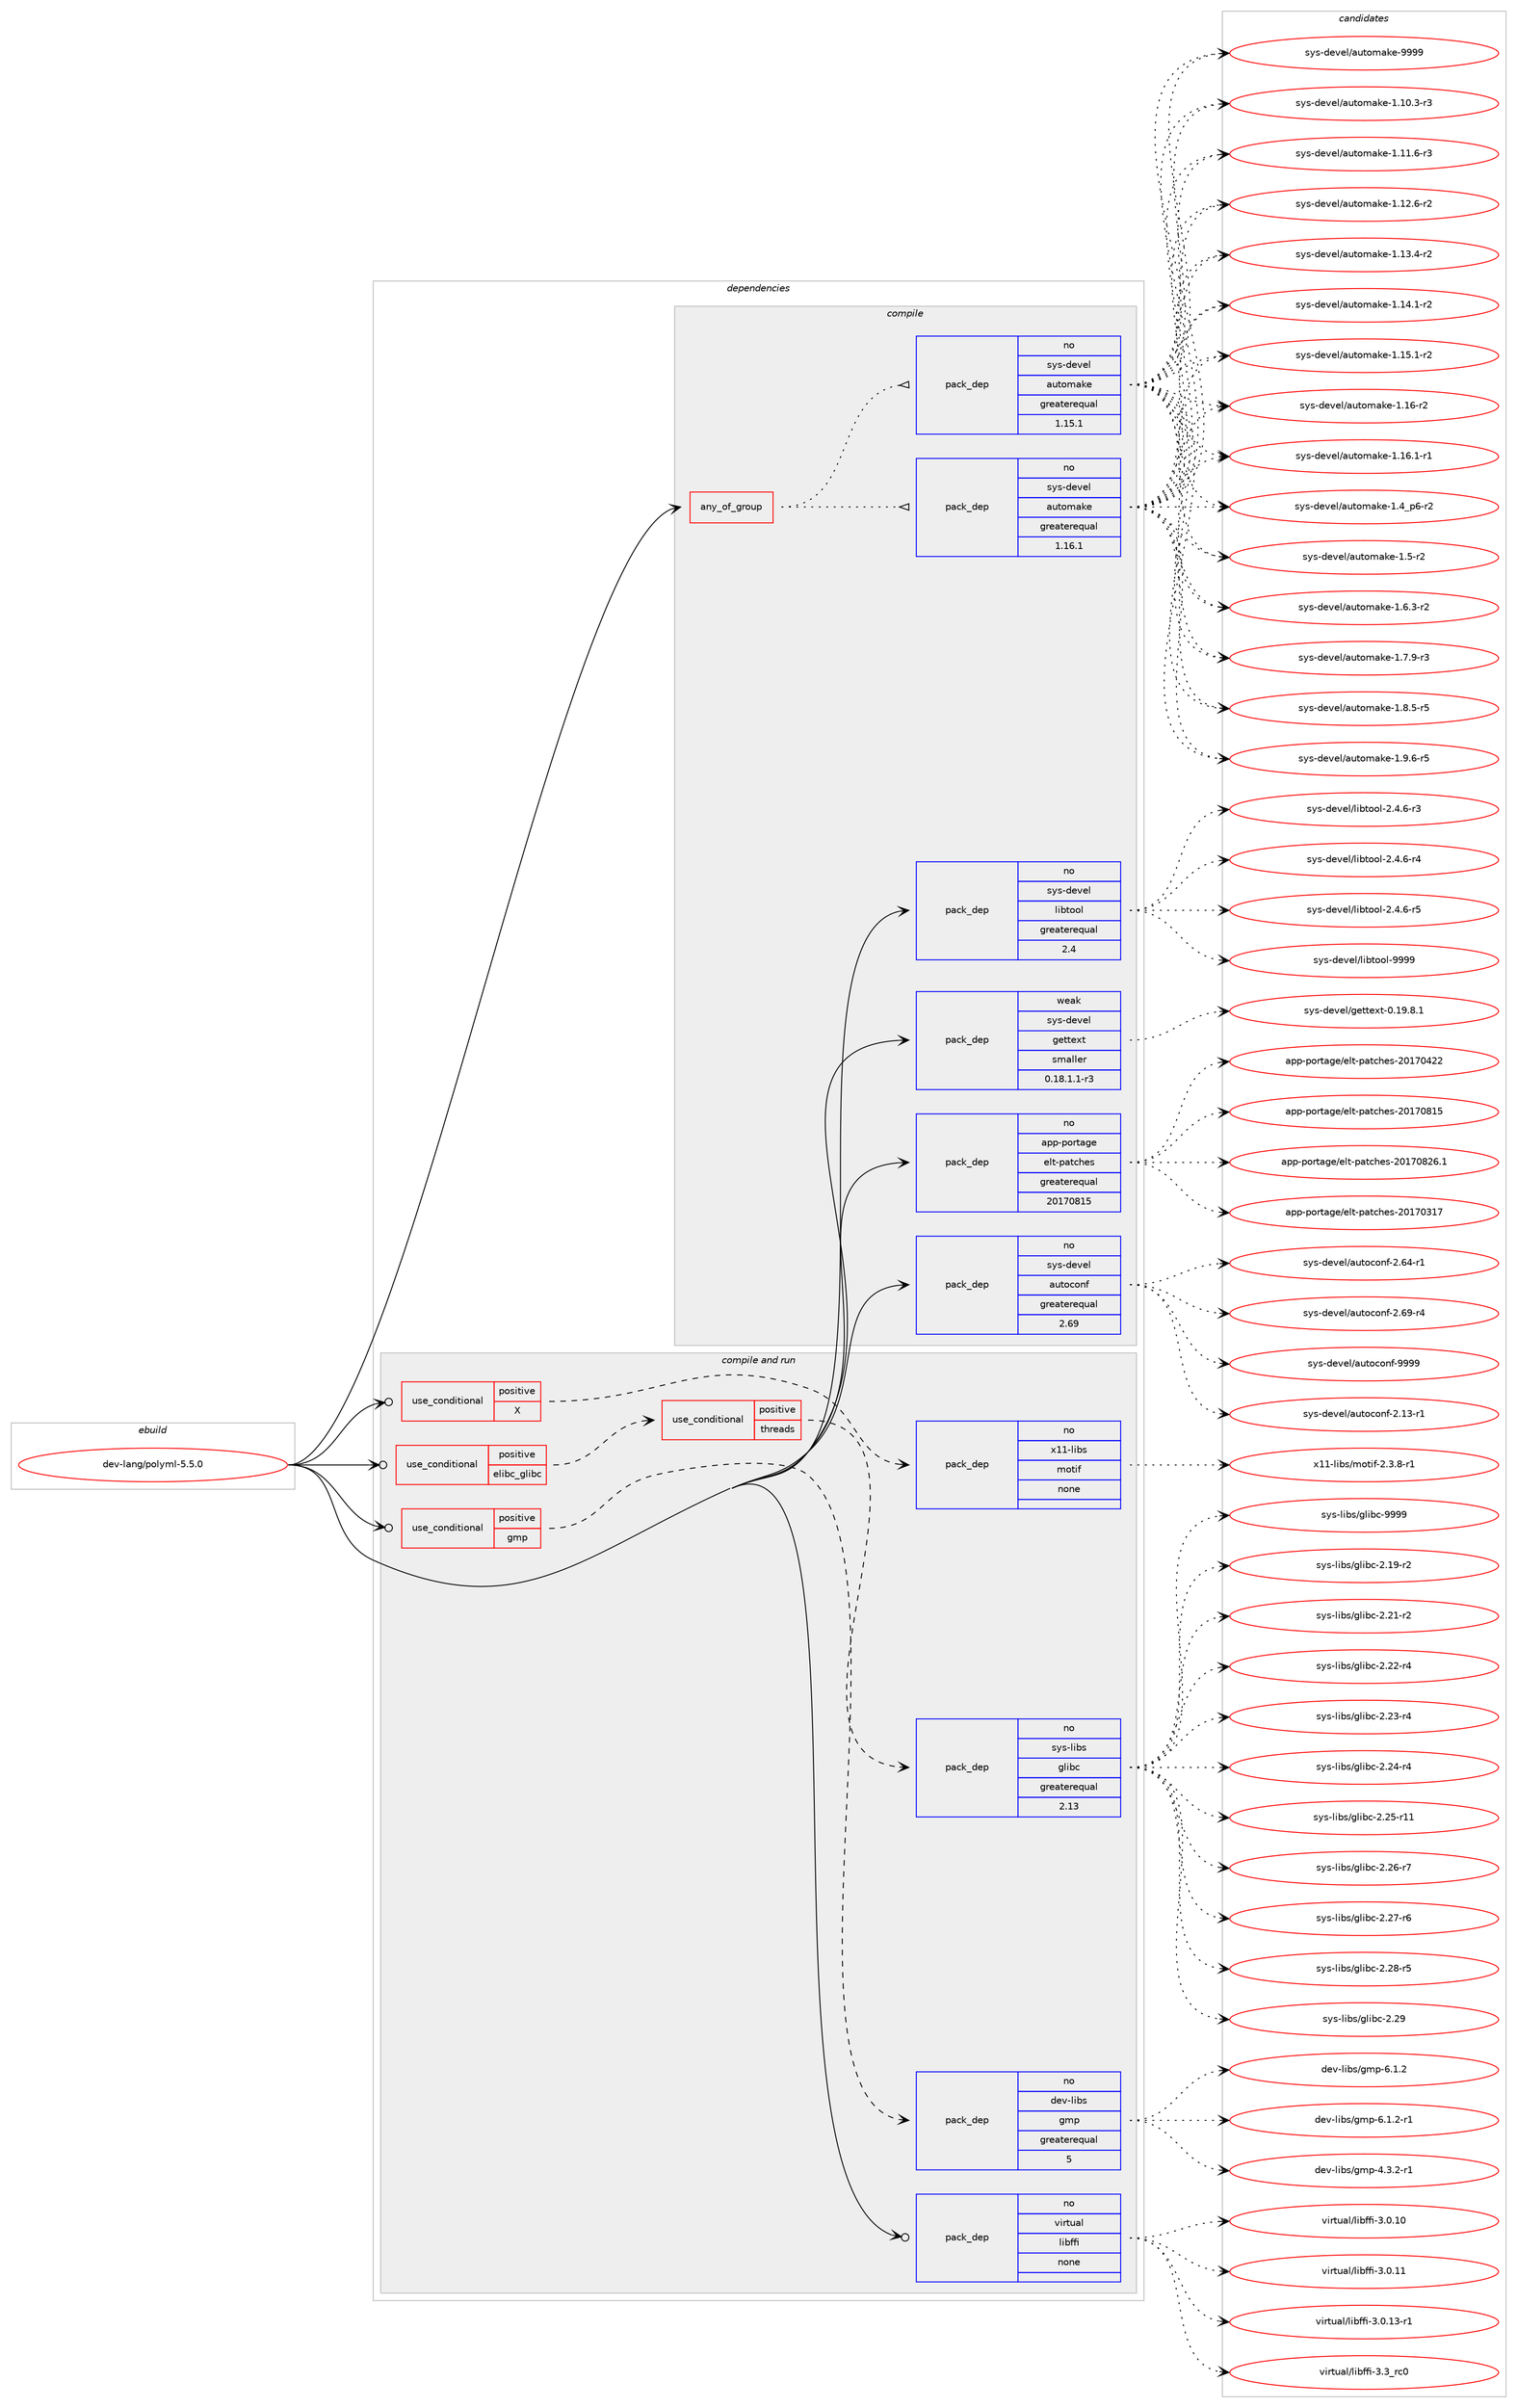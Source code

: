 digraph prolog {

# *************
# Graph options
# *************

newrank=true;
concentrate=true;
compound=true;
graph [rankdir=LR,fontname=Helvetica,fontsize=10,ranksep=1.5];#, ranksep=2.5, nodesep=0.2];
edge  [arrowhead=vee];
node  [fontname=Helvetica,fontsize=10];

# **********
# The ebuild
# **********

subgraph cluster_leftcol {
color=gray;
rank=same;
label=<<i>ebuild</i>>;
id [label="dev-lang/polyml-5.5.0", color=red, width=4, href="../dev-lang/polyml-5.5.0.svg"];
}

# ****************
# The dependencies
# ****************

subgraph cluster_midcol {
color=gray;
label=<<i>dependencies</i>>;
subgraph cluster_compile {
fillcolor="#eeeeee";
style=filled;
label=<<i>compile</i>>;
subgraph any22012 {
dependency1361422 [label=<<TABLE BORDER="0" CELLBORDER="1" CELLSPACING="0" CELLPADDING="4"><TR><TD CELLPADDING="10">any_of_group</TD></TR></TABLE>>, shape=none, color=red];subgraph pack974340 {
dependency1361423 [label=<<TABLE BORDER="0" CELLBORDER="1" CELLSPACING="0" CELLPADDING="4" WIDTH="220"><TR><TD ROWSPAN="6" CELLPADDING="30">pack_dep</TD></TR><TR><TD WIDTH="110">no</TD></TR><TR><TD>sys-devel</TD></TR><TR><TD>automake</TD></TR><TR><TD>greaterequal</TD></TR><TR><TD>1.16.1</TD></TR></TABLE>>, shape=none, color=blue];
}
dependency1361422:e -> dependency1361423:w [weight=20,style="dotted",arrowhead="oinv"];
subgraph pack974341 {
dependency1361424 [label=<<TABLE BORDER="0" CELLBORDER="1" CELLSPACING="0" CELLPADDING="4" WIDTH="220"><TR><TD ROWSPAN="6" CELLPADDING="30">pack_dep</TD></TR><TR><TD WIDTH="110">no</TD></TR><TR><TD>sys-devel</TD></TR><TR><TD>automake</TD></TR><TR><TD>greaterequal</TD></TR><TR><TD>1.15.1</TD></TR></TABLE>>, shape=none, color=blue];
}
dependency1361422:e -> dependency1361424:w [weight=20,style="dotted",arrowhead="oinv"];
}
id:e -> dependency1361422:w [weight=20,style="solid",arrowhead="vee"];
subgraph pack974342 {
dependency1361425 [label=<<TABLE BORDER="0" CELLBORDER="1" CELLSPACING="0" CELLPADDING="4" WIDTH="220"><TR><TD ROWSPAN="6" CELLPADDING="30">pack_dep</TD></TR><TR><TD WIDTH="110">no</TD></TR><TR><TD>app-portage</TD></TR><TR><TD>elt-patches</TD></TR><TR><TD>greaterequal</TD></TR><TR><TD>20170815</TD></TR></TABLE>>, shape=none, color=blue];
}
id:e -> dependency1361425:w [weight=20,style="solid",arrowhead="vee"];
subgraph pack974343 {
dependency1361426 [label=<<TABLE BORDER="0" CELLBORDER="1" CELLSPACING="0" CELLPADDING="4" WIDTH="220"><TR><TD ROWSPAN="6" CELLPADDING="30">pack_dep</TD></TR><TR><TD WIDTH="110">no</TD></TR><TR><TD>sys-devel</TD></TR><TR><TD>autoconf</TD></TR><TR><TD>greaterequal</TD></TR><TR><TD>2.69</TD></TR></TABLE>>, shape=none, color=blue];
}
id:e -> dependency1361426:w [weight=20,style="solid",arrowhead="vee"];
subgraph pack974344 {
dependency1361427 [label=<<TABLE BORDER="0" CELLBORDER="1" CELLSPACING="0" CELLPADDING="4" WIDTH="220"><TR><TD ROWSPAN="6" CELLPADDING="30">pack_dep</TD></TR><TR><TD WIDTH="110">no</TD></TR><TR><TD>sys-devel</TD></TR><TR><TD>libtool</TD></TR><TR><TD>greaterequal</TD></TR><TR><TD>2.4</TD></TR></TABLE>>, shape=none, color=blue];
}
id:e -> dependency1361427:w [weight=20,style="solid",arrowhead="vee"];
subgraph pack974345 {
dependency1361428 [label=<<TABLE BORDER="0" CELLBORDER="1" CELLSPACING="0" CELLPADDING="4" WIDTH="220"><TR><TD ROWSPAN="6" CELLPADDING="30">pack_dep</TD></TR><TR><TD WIDTH="110">weak</TD></TR><TR><TD>sys-devel</TD></TR><TR><TD>gettext</TD></TR><TR><TD>smaller</TD></TR><TR><TD>0.18.1.1-r3</TD></TR></TABLE>>, shape=none, color=blue];
}
id:e -> dependency1361428:w [weight=20,style="solid",arrowhead="vee"];
}
subgraph cluster_compileandrun {
fillcolor="#eeeeee";
style=filled;
label=<<i>compile and run</i>>;
subgraph cond364518 {
dependency1361429 [label=<<TABLE BORDER="0" CELLBORDER="1" CELLSPACING="0" CELLPADDING="4"><TR><TD ROWSPAN="3" CELLPADDING="10">use_conditional</TD></TR><TR><TD>positive</TD></TR><TR><TD>X</TD></TR></TABLE>>, shape=none, color=red];
subgraph pack974346 {
dependency1361430 [label=<<TABLE BORDER="0" CELLBORDER="1" CELLSPACING="0" CELLPADDING="4" WIDTH="220"><TR><TD ROWSPAN="6" CELLPADDING="30">pack_dep</TD></TR><TR><TD WIDTH="110">no</TD></TR><TR><TD>x11-libs</TD></TR><TR><TD>motif</TD></TR><TR><TD>none</TD></TR><TR><TD></TD></TR></TABLE>>, shape=none, color=blue];
}
dependency1361429:e -> dependency1361430:w [weight=20,style="dashed",arrowhead="vee"];
}
id:e -> dependency1361429:w [weight=20,style="solid",arrowhead="odotvee"];
subgraph cond364519 {
dependency1361431 [label=<<TABLE BORDER="0" CELLBORDER="1" CELLSPACING="0" CELLPADDING="4"><TR><TD ROWSPAN="3" CELLPADDING="10">use_conditional</TD></TR><TR><TD>positive</TD></TR><TR><TD>elibc_glibc</TD></TR></TABLE>>, shape=none, color=red];
subgraph cond364520 {
dependency1361432 [label=<<TABLE BORDER="0" CELLBORDER="1" CELLSPACING="0" CELLPADDING="4"><TR><TD ROWSPAN="3" CELLPADDING="10">use_conditional</TD></TR><TR><TD>positive</TD></TR><TR><TD>threads</TD></TR></TABLE>>, shape=none, color=red];
subgraph pack974347 {
dependency1361433 [label=<<TABLE BORDER="0" CELLBORDER="1" CELLSPACING="0" CELLPADDING="4" WIDTH="220"><TR><TD ROWSPAN="6" CELLPADDING="30">pack_dep</TD></TR><TR><TD WIDTH="110">no</TD></TR><TR><TD>sys-libs</TD></TR><TR><TD>glibc</TD></TR><TR><TD>greaterequal</TD></TR><TR><TD>2.13</TD></TR></TABLE>>, shape=none, color=blue];
}
dependency1361432:e -> dependency1361433:w [weight=20,style="dashed",arrowhead="vee"];
}
dependency1361431:e -> dependency1361432:w [weight=20,style="dashed",arrowhead="vee"];
}
id:e -> dependency1361431:w [weight=20,style="solid",arrowhead="odotvee"];
subgraph cond364521 {
dependency1361434 [label=<<TABLE BORDER="0" CELLBORDER="1" CELLSPACING="0" CELLPADDING="4"><TR><TD ROWSPAN="3" CELLPADDING="10">use_conditional</TD></TR><TR><TD>positive</TD></TR><TR><TD>gmp</TD></TR></TABLE>>, shape=none, color=red];
subgraph pack974348 {
dependency1361435 [label=<<TABLE BORDER="0" CELLBORDER="1" CELLSPACING="0" CELLPADDING="4" WIDTH="220"><TR><TD ROWSPAN="6" CELLPADDING="30">pack_dep</TD></TR><TR><TD WIDTH="110">no</TD></TR><TR><TD>dev-libs</TD></TR><TR><TD>gmp</TD></TR><TR><TD>greaterequal</TD></TR><TR><TD>5</TD></TR></TABLE>>, shape=none, color=blue];
}
dependency1361434:e -> dependency1361435:w [weight=20,style="dashed",arrowhead="vee"];
}
id:e -> dependency1361434:w [weight=20,style="solid",arrowhead="odotvee"];
subgraph pack974349 {
dependency1361436 [label=<<TABLE BORDER="0" CELLBORDER="1" CELLSPACING="0" CELLPADDING="4" WIDTH="220"><TR><TD ROWSPAN="6" CELLPADDING="30">pack_dep</TD></TR><TR><TD WIDTH="110">no</TD></TR><TR><TD>virtual</TD></TR><TR><TD>libffi</TD></TR><TR><TD>none</TD></TR><TR><TD></TD></TR></TABLE>>, shape=none, color=blue];
}
id:e -> dependency1361436:w [weight=20,style="solid",arrowhead="odotvee"];
}
subgraph cluster_run {
fillcolor="#eeeeee";
style=filled;
label=<<i>run</i>>;
}
}

# **************
# The candidates
# **************

subgraph cluster_choices {
rank=same;
color=gray;
label=<<i>candidates</i>>;

subgraph choice974340 {
color=black;
nodesep=1;
choice11512111545100101118101108479711711611110997107101454946494846514511451 [label="sys-devel/automake-1.10.3-r3", color=red, width=4,href="../sys-devel/automake-1.10.3-r3.svg"];
choice11512111545100101118101108479711711611110997107101454946494946544511451 [label="sys-devel/automake-1.11.6-r3", color=red, width=4,href="../sys-devel/automake-1.11.6-r3.svg"];
choice11512111545100101118101108479711711611110997107101454946495046544511450 [label="sys-devel/automake-1.12.6-r2", color=red, width=4,href="../sys-devel/automake-1.12.6-r2.svg"];
choice11512111545100101118101108479711711611110997107101454946495146524511450 [label="sys-devel/automake-1.13.4-r2", color=red, width=4,href="../sys-devel/automake-1.13.4-r2.svg"];
choice11512111545100101118101108479711711611110997107101454946495246494511450 [label="sys-devel/automake-1.14.1-r2", color=red, width=4,href="../sys-devel/automake-1.14.1-r2.svg"];
choice11512111545100101118101108479711711611110997107101454946495346494511450 [label="sys-devel/automake-1.15.1-r2", color=red, width=4,href="../sys-devel/automake-1.15.1-r2.svg"];
choice1151211154510010111810110847971171161111099710710145494649544511450 [label="sys-devel/automake-1.16-r2", color=red, width=4,href="../sys-devel/automake-1.16-r2.svg"];
choice11512111545100101118101108479711711611110997107101454946495446494511449 [label="sys-devel/automake-1.16.1-r1", color=red, width=4,href="../sys-devel/automake-1.16.1-r1.svg"];
choice115121115451001011181011084797117116111109971071014549465295112544511450 [label="sys-devel/automake-1.4_p6-r2", color=red, width=4,href="../sys-devel/automake-1.4_p6-r2.svg"];
choice11512111545100101118101108479711711611110997107101454946534511450 [label="sys-devel/automake-1.5-r2", color=red, width=4,href="../sys-devel/automake-1.5-r2.svg"];
choice115121115451001011181011084797117116111109971071014549465446514511450 [label="sys-devel/automake-1.6.3-r2", color=red, width=4,href="../sys-devel/automake-1.6.3-r2.svg"];
choice115121115451001011181011084797117116111109971071014549465546574511451 [label="sys-devel/automake-1.7.9-r3", color=red, width=4,href="../sys-devel/automake-1.7.9-r3.svg"];
choice115121115451001011181011084797117116111109971071014549465646534511453 [label="sys-devel/automake-1.8.5-r5", color=red, width=4,href="../sys-devel/automake-1.8.5-r5.svg"];
choice115121115451001011181011084797117116111109971071014549465746544511453 [label="sys-devel/automake-1.9.6-r5", color=red, width=4,href="../sys-devel/automake-1.9.6-r5.svg"];
choice115121115451001011181011084797117116111109971071014557575757 [label="sys-devel/automake-9999", color=red, width=4,href="../sys-devel/automake-9999.svg"];
dependency1361423:e -> choice11512111545100101118101108479711711611110997107101454946494846514511451:w [style=dotted,weight="100"];
dependency1361423:e -> choice11512111545100101118101108479711711611110997107101454946494946544511451:w [style=dotted,weight="100"];
dependency1361423:e -> choice11512111545100101118101108479711711611110997107101454946495046544511450:w [style=dotted,weight="100"];
dependency1361423:e -> choice11512111545100101118101108479711711611110997107101454946495146524511450:w [style=dotted,weight="100"];
dependency1361423:e -> choice11512111545100101118101108479711711611110997107101454946495246494511450:w [style=dotted,weight="100"];
dependency1361423:e -> choice11512111545100101118101108479711711611110997107101454946495346494511450:w [style=dotted,weight="100"];
dependency1361423:e -> choice1151211154510010111810110847971171161111099710710145494649544511450:w [style=dotted,weight="100"];
dependency1361423:e -> choice11512111545100101118101108479711711611110997107101454946495446494511449:w [style=dotted,weight="100"];
dependency1361423:e -> choice115121115451001011181011084797117116111109971071014549465295112544511450:w [style=dotted,weight="100"];
dependency1361423:e -> choice11512111545100101118101108479711711611110997107101454946534511450:w [style=dotted,weight="100"];
dependency1361423:e -> choice115121115451001011181011084797117116111109971071014549465446514511450:w [style=dotted,weight="100"];
dependency1361423:e -> choice115121115451001011181011084797117116111109971071014549465546574511451:w [style=dotted,weight="100"];
dependency1361423:e -> choice115121115451001011181011084797117116111109971071014549465646534511453:w [style=dotted,weight="100"];
dependency1361423:e -> choice115121115451001011181011084797117116111109971071014549465746544511453:w [style=dotted,weight="100"];
dependency1361423:e -> choice115121115451001011181011084797117116111109971071014557575757:w [style=dotted,weight="100"];
}
subgraph choice974341 {
color=black;
nodesep=1;
choice11512111545100101118101108479711711611110997107101454946494846514511451 [label="sys-devel/automake-1.10.3-r3", color=red, width=4,href="../sys-devel/automake-1.10.3-r3.svg"];
choice11512111545100101118101108479711711611110997107101454946494946544511451 [label="sys-devel/automake-1.11.6-r3", color=red, width=4,href="../sys-devel/automake-1.11.6-r3.svg"];
choice11512111545100101118101108479711711611110997107101454946495046544511450 [label="sys-devel/automake-1.12.6-r2", color=red, width=4,href="../sys-devel/automake-1.12.6-r2.svg"];
choice11512111545100101118101108479711711611110997107101454946495146524511450 [label="sys-devel/automake-1.13.4-r2", color=red, width=4,href="../sys-devel/automake-1.13.4-r2.svg"];
choice11512111545100101118101108479711711611110997107101454946495246494511450 [label="sys-devel/automake-1.14.1-r2", color=red, width=4,href="../sys-devel/automake-1.14.1-r2.svg"];
choice11512111545100101118101108479711711611110997107101454946495346494511450 [label="sys-devel/automake-1.15.1-r2", color=red, width=4,href="../sys-devel/automake-1.15.1-r2.svg"];
choice1151211154510010111810110847971171161111099710710145494649544511450 [label="sys-devel/automake-1.16-r2", color=red, width=4,href="../sys-devel/automake-1.16-r2.svg"];
choice11512111545100101118101108479711711611110997107101454946495446494511449 [label="sys-devel/automake-1.16.1-r1", color=red, width=4,href="../sys-devel/automake-1.16.1-r1.svg"];
choice115121115451001011181011084797117116111109971071014549465295112544511450 [label="sys-devel/automake-1.4_p6-r2", color=red, width=4,href="../sys-devel/automake-1.4_p6-r2.svg"];
choice11512111545100101118101108479711711611110997107101454946534511450 [label="sys-devel/automake-1.5-r2", color=red, width=4,href="../sys-devel/automake-1.5-r2.svg"];
choice115121115451001011181011084797117116111109971071014549465446514511450 [label="sys-devel/automake-1.6.3-r2", color=red, width=4,href="../sys-devel/automake-1.6.3-r2.svg"];
choice115121115451001011181011084797117116111109971071014549465546574511451 [label="sys-devel/automake-1.7.9-r3", color=red, width=4,href="../sys-devel/automake-1.7.9-r3.svg"];
choice115121115451001011181011084797117116111109971071014549465646534511453 [label="sys-devel/automake-1.8.5-r5", color=red, width=4,href="../sys-devel/automake-1.8.5-r5.svg"];
choice115121115451001011181011084797117116111109971071014549465746544511453 [label="sys-devel/automake-1.9.6-r5", color=red, width=4,href="../sys-devel/automake-1.9.6-r5.svg"];
choice115121115451001011181011084797117116111109971071014557575757 [label="sys-devel/automake-9999", color=red, width=4,href="../sys-devel/automake-9999.svg"];
dependency1361424:e -> choice11512111545100101118101108479711711611110997107101454946494846514511451:w [style=dotted,weight="100"];
dependency1361424:e -> choice11512111545100101118101108479711711611110997107101454946494946544511451:w [style=dotted,weight="100"];
dependency1361424:e -> choice11512111545100101118101108479711711611110997107101454946495046544511450:w [style=dotted,weight="100"];
dependency1361424:e -> choice11512111545100101118101108479711711611110997107101454946495146524511450:w [style=dotted,weight="100"];
dependency1361424:e -> choice11512111545100101118101108479711711611110997107101454946495246494511450:w [style=dotted,weight="100"];
dependency1361424:e -> choice11512111545100101118101108479711711611110997107101454946495346494511450:w [style=dotted,weight="100"];
dependency1361424:e -> choice1151211154510010111810110847971171161111099710710145494649544511450:w [style=dotted,weight="100"];
dependency1361424:e -> choice11512111545100101118101108479711711611110997107101454946495446494511449:w [style=dotted,weight="100"];
dependency1361424:e -> choice115121115451001011181011084797117116111109971071014549465295112544511450:w [style=dotted,weight="100"];
dependency1361424:e -> choice11512111545100101118101108479711711611110997107101454946534511450:w [style=dotted,weight="100"];
dependency1361424:e -> choice115121115451001011181011084797117116111109971071014549465446514511450:w [style=dotted,weight="100"];
dependency1361424:e -> choice115121115451001011181011084797117116111109971071014549465546574511451:w [style=dotted,weight="100"];
dependency1361424:e -> choice115121115451001011181011084797117116111109971071014549465646534511453:w [style=dotted,weight="100"];
dependency1361424:e -> choice115121115451001011181011084797117116111109971071014549465746544511453:w [style=dotted,weight="100"];
dependency1361424:e -> choice115121115451001011181011084797117116111109971071014557575757:w [style=dotted,weight="100"];
}
subgraph choice974342 {
color=black;
nodesep=1;
choice97112112451121111141169710310147101108116451129711699104101115455048495548514955 [label="app-portage/elt-patches-20170317", color=red, width=4,href="../app-portage/elt-patches-20170317.svg"];
choice97112112451121111141169710310147101108116451129711699104101115455048495548525050 [label="app-portage/elt-patches-20170422", color=red, width=4,href="../app-portage/elt-patches-20170422.svg"];
choice97112112451121111141169710310147101108116451129711699104101115455048495548564953 [label="app-portage/elt-patches-20170815", color=red, width=4,href="../app-portage/elt-patches-20170815.svg"];
choice971121124511211111411697103101471011081164511297116991041011154550484955485650544649 [label="app-portage/elt-patches-20170826.1", color=red, width=4,href="../app-portage/elt-patches-20170826.1.svg"];
dependency1361425:e -> choice97112112451121111141169710310147101108116451129711699104101115455048495548514955:w [style=dotted,weight="100"];
dependency1361425:e -> choice97112112451121111141169710310147101108116451129711699104101115455048495548525050:w [style=dotted,weight="100"];
dependency1361425:e -> choice97112112451121111141169710310147101108116451129711699104101115455048495548564953:w [style=dotted,weight="100"];
dependency1361425:e -> choice971121124511211111411697103101471011081164511297116991041011154550484955485650544649:w [style=dotted,weight="100"];
}
subgraph choice974343 {
color=black;
nodesep=1;
choice1151211154510010111810110847971171161119911111010245504649514511449 [label="sys-devel/autoconf-2.13-r1", color=red, width=4,href="../sys-devel/autoconf-2.13-r1.svg"];
choice1151211154510010111810110847971171161119911111010245504654524511449 [label="sys-devel/autoconf-2.64-r1", color=red, width=4,href="../sys-devel/autoconf-2.64-r1.svg"];
choice1151211154510010111810110847971171161119911111010245504654574511452 [label="sys-devel/autoconf-2.69-r4", color=red, width=4,href="../sys-devel/autoconf-2.69-r4.svg"];
choice115121115451001011181011084797117116111991111101024557575757 [label="sys-devel/autoconf-9999", color=red, width=4,href="../sys-devel/autoconf-9999.svg"];
dependency1361426:e -> choice1151211154510010111810110847971171161119911111010245504649514511449:w [style=dotted,weight="100"];
dependency1361426:e -> choice1151211154510010111810110847971171161119911111010245504654524511449:w [style=dotted,weight="100"];
dependency1361426:e -> choice1151211154510010111810110847971171161119911111010245504654574511452:w [style=dotted,weight="100"];
dependency1361426:e -> choice115121115451001011181011084797117116111991111101024557575757:w [style=dotted,weight="100"];
}
subgraph choice974344 {
color=black;
nodesep=1;
choice1151211154510010111810110847108105981161111111084550465246544511451 [label="sys-devel/libtool-2.4.6-r3", color=red, width=4,href="../sys-devel/libtool-2.4.6-r3.svg"];
choice1151211154510010111810110847108105981161111111084550465246544511452 [label="sys-devel/libtool-2.4.6-r4", color=red, width=4,href="../sys-devel/libtool-2.4.6-r4.svg"];
choice1151211154510010111810110847108105981161111111084550465246544511453 [label="sys-devel/libtool-2.4.6-r5", color=red, width=4,href="../sys-devel/libtool-2.4.6-r5.svg"];
choice1151211154510010111810110847108105981161111111084557575757 [label="sys-devel/libtool-9999", color=red, width=4,href="../sys-devel/libtool-9999.svg"];
dependency1361427:e -> choice1151211154510010111810110847108105981161111111084550465246544511451:w [style=dotted,weight="100"];
dependency1361427:e -> choice1151211154510010111810110847108105981161111111084550465246544511452:w [style=dotted,weight="100"];
dependency1361427:e -> choice1151211154510010111810110847108105981161111111084550465246544511453:w [style=dotted,weight="100"];
dependency1361427:e -> choice1151211154510010111810110847108105981161111111084557575757:w [style=dotted,weight="100"];
}
subgraph choice974345 {
color=black;
nodesep=1;
choice1151211154510010111810110847103101116116101120116454846495746564649 [label="sys-devel/gettext-0.19.8.1", color=red, width=4,href="../sys-devel/gettext-0.19.8.1.svg"];
dependency1361428:e -> choice1151211154510010111810110847103101116116101120116454846495746564649:w [style=dotted,weight="100"];
}
subgraph choice974346 {
color=black;
nodesep=1;
choice12049494510810598115471091111161051024550465146564511449 [label="x11-libs/motif-2.3.8-r1", color=red, width=4,href="../x11-libs/motif-2.3.8-r1.svg"];
dependency1361430:e -> choice12049494510810598115471091111161051024550465146564511449:w [style=dotted,weight="100"];
}
subgraph choice974347 {
color=black;
nodesep=1;
choice115121115451081059811547103108105989945504649574511450 [label="sys-libs/glibc-2.19-r2", color=red, width=4,href="../sys-libs/glibc-2.19-r2.svg"];
choice115121115451081059811547103108105989945504650494511450 [label="sys-libs/glibc-2.21-r2", color=red, width=4,href="../sys-libs/glibc-2.21-r2.svg"];
choice115121115451081059811547103108105989945504650504511452 [label="sys-libs/glibc-2.22-r4", color=red, width=4,href="../sys-libs/glibc-2.22-r4.svg"];
choice115121115451081059811547103108105989945504650514511452 [label="sys-libs/glibc-2.23-r4", color=red, width=4,href="../sys-libs/glibc-2.23-r4.svg"];
choice115121115451081059811547103108105989945504650524511452 [label="sys-libs/glibc-2.24-r4", color=red, width=4,href="../sys-libs/glibc-2.24-r4.svg"];
choice11512111545108105981154710310810598994550465053451144949 [label="sys-libs/glibc-2.25-r11", color=red, width=4,href="../sys-libs/glibc-2.25-r11.svg"];
choice115121115451081059811547103108105989945504650544511455 [label="sys-libs/glibc-2.26-r7", color=red, width=4,href="../sys-libs/glibc-2.26-r7.svg"];
choice115121115451081059811547103108105989945504650554511454 [label="sys-libs/glibc-2.27-r6", color=red, width=4,href="../sys-libs/glibc-2.27-r6.svg"];
choice115121115451081059811547103108105989945504650564511453 [label="sys-libs/glibc-2.28-r5", color=red, width=4,href="../sys-libs/glibc-2.28-r5.svg"];
choice11512111545108105981154710310810598994550465057 [label="sys-libs/glibc-2.29", color=red, width=4,href="../sys-libs/glibc-2.29.svg"];
choice11512111545108105981154710310810598994557575757 [label="sys-libs/glibc-9999", color=red, width=4,href="../sys-libs/glibc-9999.svg"];
dependency1361433:e -> choice115121115451081059811547103108105989945504649574511450:w [style=dotted,weight="100"];
dependency1361433:e -> choice115121115451081059811547103108105989945504650494511450:w [style=dotted,weight="100"];
dependency1361433:e -> choice115121115451081059811547103108105989945504650504511452:w [style=dotted,weight="100"];
dependency1361433:e -> choice115121115451081059811547103108105989945504650514511452:w [style=dotted,weight="100"];
dependency1361433:e -> choice115121115451081059811547103108105989945504650524511452:w [style=dotted,weight="100"];
dependency1361433:e -> choice11512111545108105981154710310810598994550465053451144949:w [style=dotted,weight="100"];
dependency1361433:e -> choice115121115451081059811547103108105989945504650544511455:w [style=dotted,weight="100"];
dependency1361433:e -> choice115121115451081059811547103108105989945504650554511454:w [style=dotted,weight="100"];
dependency1361433:e -> choice115121115451081059811547103108105989945504650564511453:w [style=dotted,weight="100"];
dependency1361433:e -> choice11512111545108105981154710310810598994550465057:w [style=dotted,weight="100"];
dependency1361433:e -> choice11512111545108105981154710310810598994557575757:w [style=dotted,weight="100"];
}
subgraph choice974348 {
color=black;
nodesep=1;
choice1001011184510810598115471031091124552465146504511449 [label="dev-libs/gmp-4.3.2-r1", color=red, width=4,href="../dev-libs/gmp-4.3.2-r1.svg"];
choice100101118451081059811547103109112455446494650 [label="dev-libs/gmp-6.1.2", color=red, width=4,href="../dev-libs/gmp-6.1.2.svg"];
choice1001011184510810598115471031091124554464946504511449 [label="dev-libs/gmp-6.1.2-r1", color=red, width=4,href="../dev-libs/gmp-6.1.2-r1.svg"];
dependency1361435:e -> choice1001011184510810598115471031091124552465146504511449:w [style=dotted,weight="100"];
dependency1361435:e -> choice100101118451081059811547103109112455446494650:w [style=dotted,weight="100"];
dependency1361435:e -> choice1001011184510810598115471031091124554464946504511449:w [style=dotted,weight="100"];
}
subgraph choice974349 {
color=black;
nodesep=1;
choice11810511411611797108471081059810210210545514648464948 [label="virtual/libffi-3.0.10", color=red, width=4,href="../virtual/libffi-3.0.10.svg"];
choice11810511411611797108471081059810210210545514648464949 [label="virtual/libffi-3.0.11", color=red, width=4,href="../virtual/libffi-3.0.11.svg"];
choice118105114116117971084710810598102102105455146484649514511449 [label="virtual/libffi-3.0.13-r1", color=red, width=4,href="../virtual/libffi-3.0.13-r1.svg"];
choice11810511411611797108471081059810210210545514651951149948 [label="virtual/libffi-3.3_rc0", color=red, width=4,href="../virtual/libffi-3.3_rc0.svg"];
dependency1361436:e -> choice11810511411611797108471081059810210210545514648464948:w [style=dotted,weight="100"];
dependency1361436:e -> choice11810511411611797108471081059810210210545514648464949:w [style=dotted,weight="100"];
dependency1361436:e -> choice118105114116117971084710810598102102105455146484649514511449:w [style=dotted,weight="100"];
dependency1361436:e -> choice11810511411611797108471081059810210210545514651951149948:w [style=dotted,weight="100"];
}
}

}
